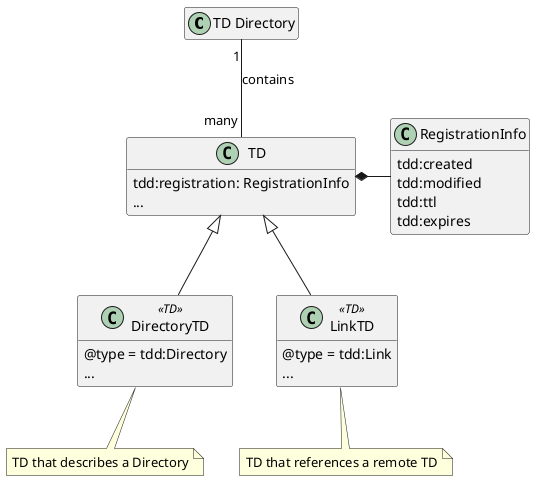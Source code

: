 @startuml TDD Conceptual Class Diagram
class TDD as "TD Directory"

/' relations '/
TDD "1" -- "many" TD: contains
TD *-right- RegistrationInfo
TD <|-- DirectoryTD
TD <|-- LinkTD

/' classes and notes '/
class TDD {
    create(TD): ID
    list(page, page size)
    search(query)
    subscribe(event type, TD ID)
}
class TD {
    tdd:registration: RegistrationInfo
    ...
    create(ID, TD)
    read(ID): TD
    update(ID, TD)
    ' patch(ID, TD patch)
    delete(ID)
}
class RegistrationInfo {
    tdd:created
    tdd:modified
    tdd:ttl
    tdd:expires
}
together {
    class DirectoryTD <<TD>> {
        @type = tdd:Directory
        ...
    }
    note bottom: TD that describes a Directory

    class LinkTD <<TD>> {
        @type = tdd:Link
        ...
    }
    note bottom: TD that references a remote TD
}

/' configurations '/
hide TDD members
' hide members
hide methods
@enduml